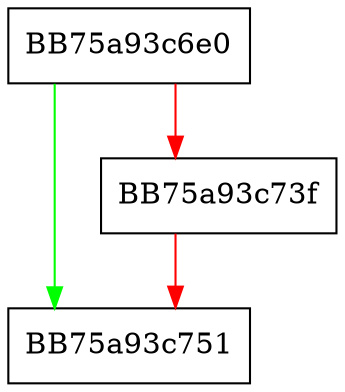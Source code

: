 digraph _Do_call {
  node [shape="box"];
  graph [splines=ortho];
  BB75a93c6e0 -> BB75a93c751 [color="green"];
  BB75a93c6e0 -> BB75a93c73f [color="red"];
  BB75a93c73f -> BB75a93c751 [color="red"];
}